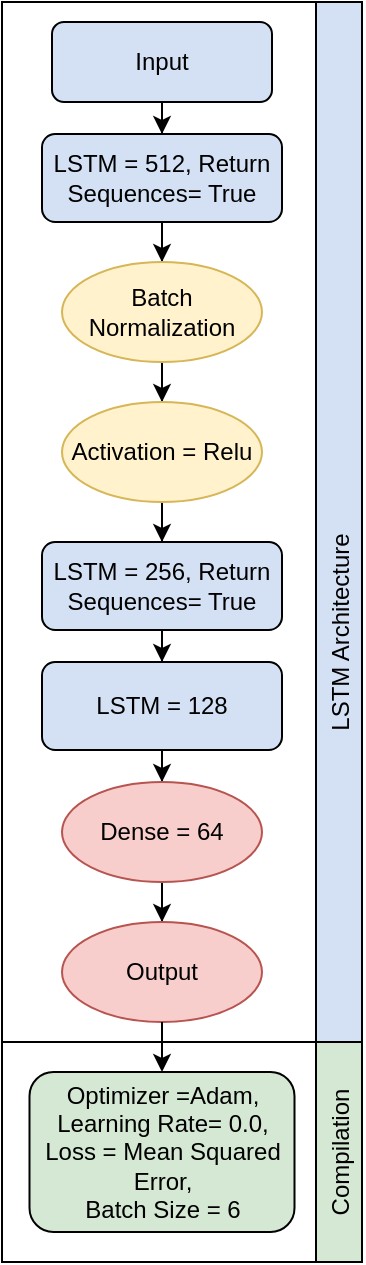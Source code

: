 <mxfile version="21.1.8" type="device">
  <diagram id="KxoUYl2JC3mxHOCinQUM" name="Page-1">
    <mxGraphModel dx="656" dy="1805" grid="1" gridSize="10" guides="1" tooltips="1" connect="1" arrows="1" fold="1" page="1" pageScale="1" pageWidth="827" pageHeight="1169" math="0" shadow="0">
      <root>
        <mxCell id="0" />
        <mxCell id="1" parent="0" />
        <mxCell id="6J13SX-zfmSZJ0_D94FI-250" value="LSTM Architecture" style="swimlane;horizontal=0;fillColor=#D4E1F5;direction=west;startSize=23;fontStyle=0" parent="1" vertex="1">
          <mxGeometry x="380" y="-720" width="180" height="630" as="geometry" />
        </mxCell>
        <mxCell id="YakiQz2MTW3RyYqaBlgr-8" value="" style="edgeStyle=orthogonalEdgeStyle;rounded=0;orthogonalLoop=1;jettySize=auto;html=1;" edge="1" parent="6J13SX-zfmSZJ0_D94FI-250" source="6J13SX-zfmSZJ0_D94FI-251" target="YakiQz2MTW3RyYqaBlgr-7">
          <mxGeometry relative="1" as="geometry" />
        </mxCell>
        <mxCell id="6J13SX-zfmSZJ0_D94FI-251" value="Input" style="rounded=1;whiteSpace=wrap;html=1;fillColor=#D4E1F5;" parent="6J13SX-zfmSZJ0_D94FI-250" vertex="1">
          <mxGeometry x="25" y="10" width="110" height="40" as="geometry" />
        </mxCell>
        <mxCell id="YakiQz2MTW3RyYqaBlgr-10" value="" style="edgeStyle=orthogonalEdgeStyle;rounded=0;orthogonalLoop=1;jettySize=auto;html=1;" edge="1" parent="6J13SX-zfmSZJ0_D94FI-250" source="YakiQz2MTW3RyYqaBlgr-7" target="YakiQz2MTW3RyYqaBlgr-9">
          <mxGeometry relative="1" as="geometry" />
        </mxCell>
        <mxCell id="YakiQz2MTW3RyYqaBlgr-7" value="LSTM = 512, Return Sequences= True" style="whiteSpace=wrap;html=1;fillColor=#D4E1F5;rounded=1;" vertex="1" parent="6J13SX-zfmSZJ0_D94FI-250">
          <mxGeometry x="20" y="66" width="120" height="44" as="geometry" />
        </mxCell>
        <mxCell id="YakiQz2MTW3RyYqaBlgr-12" value="" style="edgeStyle=orthogonalEdgeStyle;rounded=0;orthogonalLoop=1;jettySize=auto;html=1;" edge="1" parent="6J13SX-zfmSZJ0_D94FI-250" source="YakiQz2MTW3RyYqaBlgr-9" target="YakiQz2MTW3RyYqaBlgr-11">
          <mxGeometry relative="1" as="geometry" />
        </mxCell>
        <mxCell id="YakiQz2MTW3RyYqaBlgr-9" value="Batch Normalization" style="ellipse;whiteSpace=wrap;html=1;fillColor=#fff2cc;rounded=1;strokeColor=#d6b656;" vertex="1" parent="6J13SX-zfmSZJ0_D94FI-250">
          <mxGeometry x="30" y="130" width="100" height="50" as="geometry" />
        </mxCell>
        <mxCell id="YakiQz2MTW3RyYqaBlgr-16" value="" style="edgeStyle=orthogonalEdgeStyle;rounded=0;orthogonalLoop=1;jettySize=auto;html=1;" edge="1" parent="6J13SX-zfmSZJ0_D94FI-250" source="YakiQz2MTW3RyYqaBlgr-11" target="YakiQz2MTW3RyYqaBlgr-14">
          <mxGeometry relative="1" as="geometry" />
        </mxCell>
        <mxCell id="YakiQz2MTW3RyYqaBlgr-11" value="Activation = Relu" style="ellipse;whiteSpace=wrap;html=1;fillColor=#fff2cc;rounded=1;strokeColor=#d6b656;" vertex="1" parent="6J13SX-zfmSZJ0_D94FI-250">
          <mxGeometry x="30" y="200" width="100" height="50" as="geometry" />
        </mxCell>
        <mxCell id="YakiQz2MTW3RyYqaBlgr-22" value="" style="edgeStyle=orthogonalEdgeStyle;rounded=0;orthogonalLoop=1;jettySize=auto;html=1;" edge="1" parent="6J13SX-zfmSZJ0_D94FI-250" source="YakiQz2MTW3RyYqaBlgr-14" target="YakiQz2MTW3RyYqaBlgr-21">
          <mxGeometry relative="1" as="geometry" />
        </mxCell>
        <mxCell id="YakiQz2MTW3RyYqaBlgr-14" value="LSTM = 256, Return Sequences= True" style="whiteSpace=wrap;html=1;fillColor=#D4E1F5;rounded=1;" vertex="1" parent="6J13SX-zfmSZJ0_D94FI-250">
          <mxGeometry x="20" y="270" width="120" height="44" as="geometry" />
        </mxCell>
        <mxCell id="YakiQz2MTW3RyYqaBlgr-26" value="" style="edgeStyle=orthogonalEdgeStyle;rounded=0;orthogonalLoop=1;jettySize=auto;html=1;" edge="1" parent="6J13SX-zfmSZJ0_D94FI-250" source="YakiQz2MTW3RyYqaBlgr-21" target="YakiQz2MTW3RyYqaBlgr-25">
          <mxGeometry relative="1" as="geometry" />
        </mxCell>
        <mxCell id="YakiQz2MTW3RyYqaBlgr-21" value="LSTM = 128" style="whiteSpace=wrap;html=1;fillColor=#D4E1F5;rounded=1;" vertex="1" parent="6J13SX-zfmSZJ0_D94FI-250">
          <mxGeometry x="20" y="330" width="120" height="44" as="geometry" />
        </mxCell>
        <mxCell id="YakiQz2MTW3RyYqaBlgr-28" value="" style="edgeStyle=orthogonalEdgeStyle;rounded=0;orthogonalLoop=1;jettySize=auto;html=1;" edge="1" parent="6J13SX-zfmSZJ0_D94FI-250" source="YakiQz2MTW3RyYqaBlgr-25" target="YakiQz2MTW3RyYqaBlgr-27">
          <mxGeometry relative="1" as="geometry" />
        </mxCell>
        <mxCell id="YakiQz2MTW3RyYqaBlgr-25" value="Dense = 64" style="ellipse;whiteSpace=wrap;html=1;fillColor=#f8cecc;rounded=1;strokeColor=#b85450;" vertex="1" parent="6J13SX-zfmSZJ0_D94FI-250">
          <mxGeometry x="30" y="390" width="100" height="50" as="geometry" />
        </mxCell>
        <mxCell id="YakiQz2MTW3RyYqaBlgr-27" value="Output" style="ellipse;whiteSpace=wrap;html=1;fillColor=#f8cecc;rounded=1;strokeColor=#b85450;" vertex="1" parent="6J13SX-zfmSZJ0_D94FI-250">
          <mxGeometry x="30" y="460" width="100" height="50" as="geometry" />
        </mxCell>
        <mxCell id="6J13SX-zfmSZJ0_D94FI-247" value="Compilation" style="swimlane;horizontal=0;fillColor=#D5E8D4;direction=west;fontStyle=0" parent="6J13SX-zfmSZJ0_D94FI-250" vertex="1">
          <mxGeometry y="520" width="180" height="110" as="geometry" />
        </mxCell>
        <mxCell id="6J13SX-zfmSZJ0_D94FI-249" value="Optimizer =Adam, Learning Rate= 0.0,&lt;br&gt;Loss = Mean Squared Error,&lt;br&gt;Batch Size = 6" style="rounded=1;whiteSpace=wrap;html=1;fillColor=#D5E8D4;" parent="6J13SX-zfmSZJ0_D94FI-247" vertex="1">
          <mxGeometry x="13.75" y="15" width="132.5" height="80" as="geometry" />
        </mxCell>
        <mxCell id="YakiQz2MTW3RyYqaBlgr-29" value="" style="edgeStyle=orthogonalEdgeStyle;rounded=0;orthogonalLoop=1;jettySize=auto;html=1;" edge="1" parent="6J13SX-zfmSZJ0_D94FI-250" source="YakiQz2MTW3RyYqaBlgr-27" target="6J13SX-zfmSZJ0_D94FI-249">
          <mxGeometry relative="1" as="geometry">
            <Array as="points">
              <mxPoint x="80" y="550" />
              <mxPoint x="80" y="550" />
            </Array>
          </mxGeometry>
        </mxCell>
      </root>
    </mxGraphModel>
  </diagram>
</mxfile>
